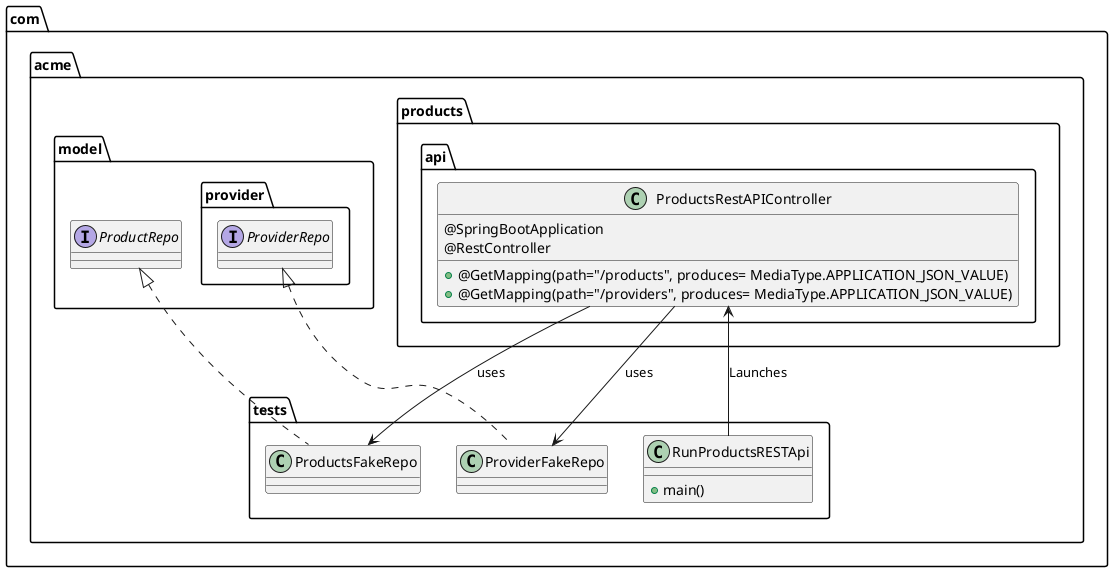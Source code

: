 @startuml
'https://plantuml.com/sequence-diagram

package com.acme.products.api {
    class ProductsRestAPIController {
        @SpringBootApplication
        @RestController
        + @GetMapping(path="/products", produces= MediaType.APPLICATION_JSON_VALUE)
        + @GetMapping(path="/providers", produces= MediaType.APPLICATION_JSON_VALUE)
    }


}

package com.acme.tests {
    class RunProductsRESTApi{
        + main()
    }

    class ProductsFakeRepo implements com.acme.model.ProductRepo{
    }

    class ProviderFakeRepo implements com.acme.model.provider.ProviderRepo{
    }

    ProductsRestAPIController --> ProductsFakeRepo : uses
    ProductsRestAPIController --> ProviderFakeRepo : uses
}
RunProductsRESTApi --> ProductsRestAPIController : Launches



@enduml